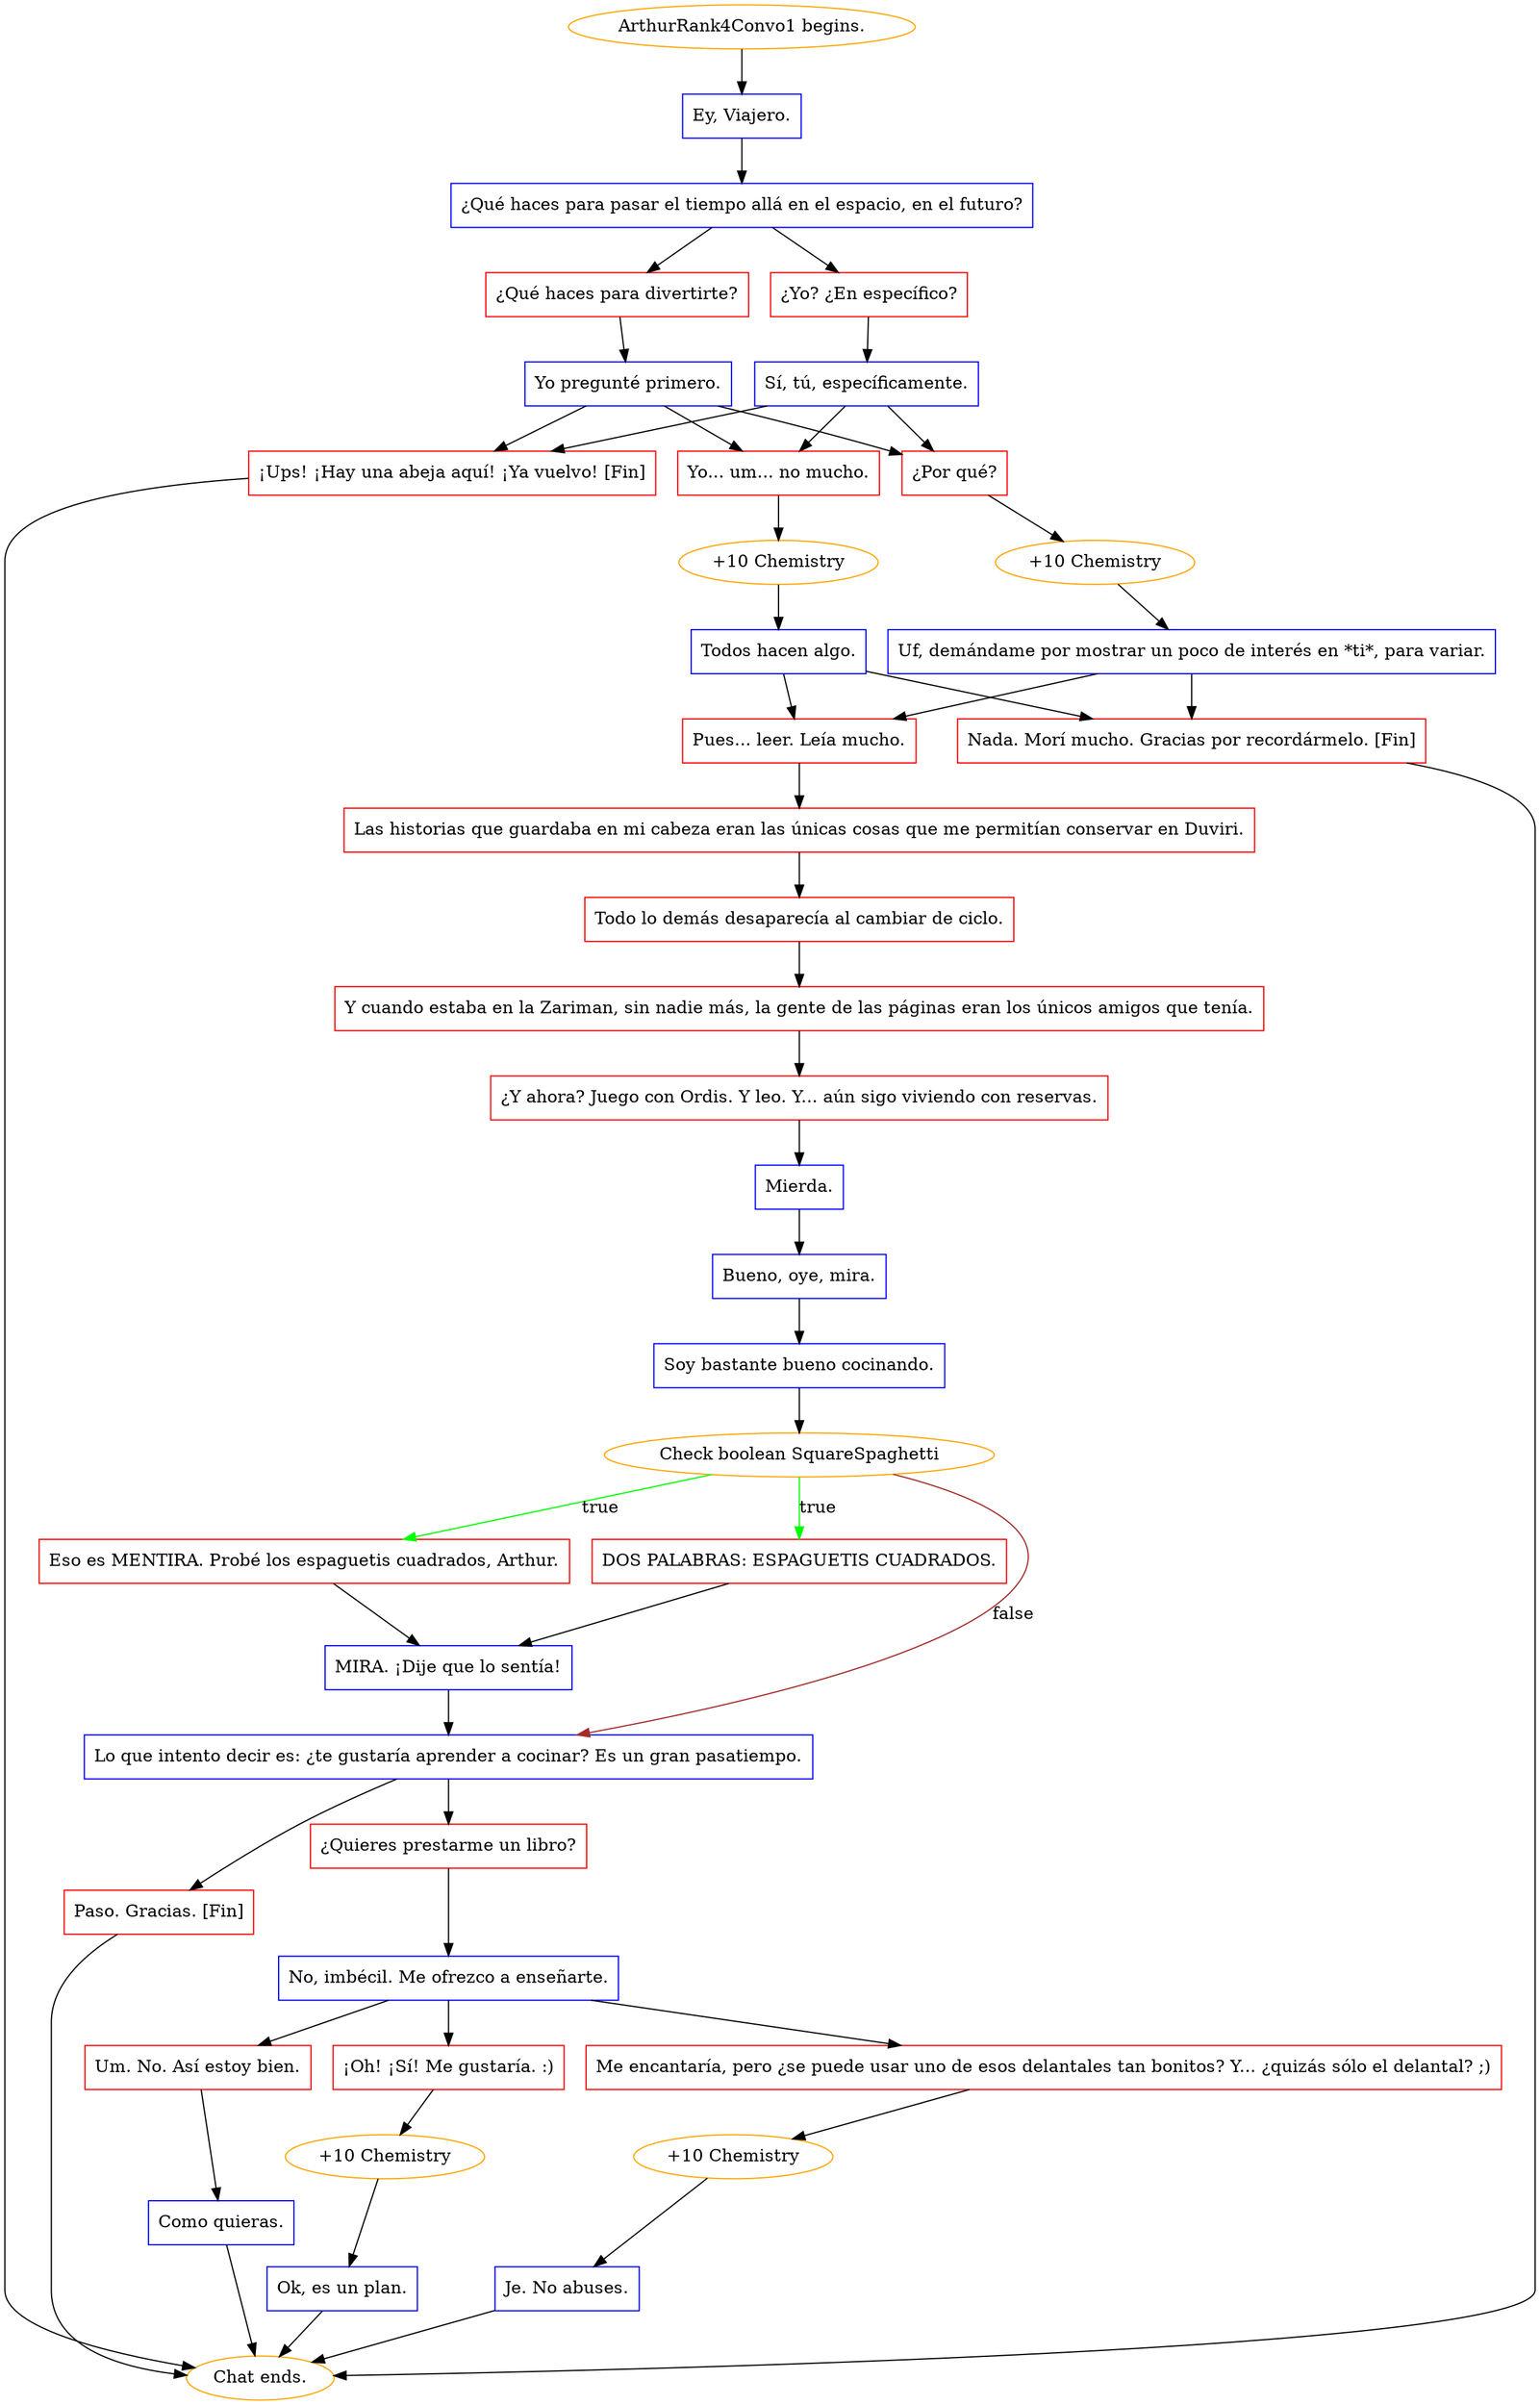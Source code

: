 digraph {
	"ArthurRank4Convo1 begins." [color=orange];
		"ArthurRank4Convo1 begins." -> j520667401;
	j520667401 [label="Ey, Viajero.",shape=box,color=blue];
		j520667401 -> j111916741;
	j111916741 [label="¿Qué haces para pasar el tiempo allá en el espacio, en el futuro?",shape=box,color=blue];
		j111916741 -> j1096522124;
		j111916741 -> j1401671361;
	j1096522124 [label="¿Qué haces para divertirte?",shape=box,color=red];
		j1096522124 -> j3634898837;
	j1401671361 [label="¿Yo? ¿En específico?",shape=box,color=red];
		j1401671361 -> j531796513;
	j3634898837 [label="Yo pregunté primero.",shape=box,color=blue];
		j3634898837 -> j1016194190;
		j3634898837 -> j195977623;
		j3634898837 -> j3473659555;
	j531796513 [label="Sí, tú, específicamente.",shape=box,color=blue];
		j531796513 -> j1016194190;
		j531796513 -> j195977623;
		j531796513 -> j3473659555;
	j1016194190 [label="Yo... um... no mucho.",shape=box,color=red];
		j1016194190 -> j3008524999;
	j195977623 [label="¿Por qué?",shape=box,color=red];
		j195977623 -> j4221386131;
	j3473659555 [label="¡Ups! ¡Hay una abeja aquí! ¡Ya vuelvo! [Fin]",shape=box,color=red];
		j3473659555 -> "Chat ends.";
	j3008524999 [label="+10 Chemistry",color=orange];
		j3008524999 -> j3145094982;
	j4221386131 [label="+10 Chemistry",color=orange];
		j4221386131 -> j369797441;
	"Chat ends." [color=orange];
	j3145094982 [label="Todos hacen algo.",shape=box,color=blue];
		j3145094982 -> j3104032010;
		j3145094982 -> j3613775188;
	j369797441 [label="Uf, demándame por mostrar un poco de interés en *ti*, para variar.",shape=box,color=blue];
		j369797441 -> j3104032010;
		j369797441 -> j3613775188;
	j3104032010 [label="Nada. Morí mucho. Gracias por recordármelo. [Fin]",shape=box,color=red];
		j3104032010 -> "Chat ends.";
	j3613775188 [label="Pues... leer. Leía mucho.",shape=box,color=red];
		j3613775188 -> j3457577128;
	j3457577128 [label="Las historias que guardaba en mi cabeza eran las únicas cosas que me permitían conservar en Duviri.",shape=box,color=red];
		j3457577128 -> j2898845857;
	j2898845857 [label="Todo lo demás desaparecía al cambiar de ciclo.",shape=box,color=red];
		j2898845857 -> j363812987;
	j363812987 [label="Y cuando estaba en la Zariman, sin nadie más, la gente de las páginas eran los únicos amigos que tenía.",shape=box,color=red];
		j363812987 -> j464635469;
	j464635469 [label="¿Y ahora? Juego con Ordis. Y leo. Y... aún sigo viviendo con reservas.",shape=box,color=red];
		j464635469 -> j1539930475;
	j1539930475 [label="Mierda.",shape=box,color=blue];
		j1539930475 -> j4223060845;
	j4223060845 [label="Bueno, oye, mira.",shape=box,color=blue];
		j4223060845 -> j3623897224;
	j3623897224 [label="Soy bastante bueno cocinando.",shape=box,color=blue];
		j3623897224 -> j1731381790;
	j1731381790 [label="Check boolean SquareSpaghetti",color=orange];
		j1731381790 -> j1757827026 [label=true,color=green];
		j1731381790 -> j1951352768 [label=true,color=green];
		j1731381790 -> j3656820295 [label=false,color=brown];
	j1757827026 [label="DOS PALABRAS: ESPAGUETIS CUADRADOS.",shape=box,color=red];
		j1757827026 -> j2246738091;
	j1951352768 [label="Eso es MENTIRA. Probé los espaguetis cuadrados, Arthur.",shape=box,color=red];
		j1951352768 -> j2246738091;
	j3656820295 [label="Lo que intento decir es: ¿te gustaría aprender a cocinar? Es un gran pasatiempo.",shape=box,color=blue];
		j3656820295 -> j2718585546;
		j3656820295 -> j1796247315;
	j2246738091 [label="MIRA. ¡Dije que lo sentía!",shape=box,color=blue];
		j2246738091 -> j3656820295;
	j2718585546 [label="¿Quieres prestarme un libro?",shape=box,color=red];
		j2718585546 -> j1246074577;
	j1796247315 [label="Paso. Gracias. [Fin]",shape=box,color=red];
		j1796247315 -> "Chat ends.";
	j1246074577 [label="No, imbécil. Me ofrezco a enseñarte.",shape=box,color=blue];
		j1246074577 -> j2412137771;
		j1246074577 -> j1168652265;
		j1246074577 -> j165946604;
	j2412137771 [label="¡Oh! ¡Sí! Me gustaría. :)",shape=box,color=red];
		j2412137771 -> j3986283553;
	j1168652265 [label="Um. No. Así estoy bien.",shape=box,color=red];
		j1168652265 -> j2204079508;
	j165946604 [label="Me encantaría, pero ¿se puede usar uno de esos delantales tan bonitos? Y... ¿quizás sólo el delantal? ;)",shape=box,color=red];
		j165946604 -> j3394094404;
	j3986283553 [label="+10 Chemistry",color=orange];
		j3986283553 -> j3711327960;
	j2204079508 [label="Como quieras.",shape=box,color=blue];
		j2204079508 -> "Chat ends.";
	j3394094404 [label="+10 Chemistry",color=orange];
		j3394094404 -> j1075254939;
	j3711327960 [label="Ok, es un plan.",shape=box,color=blue];
		j3711327960 -> "Chat ends.";
	j1075254939 [label="Je. No abuses.",shape=box,color=blue];
		j1075254939 -> "Chat ends.";
}